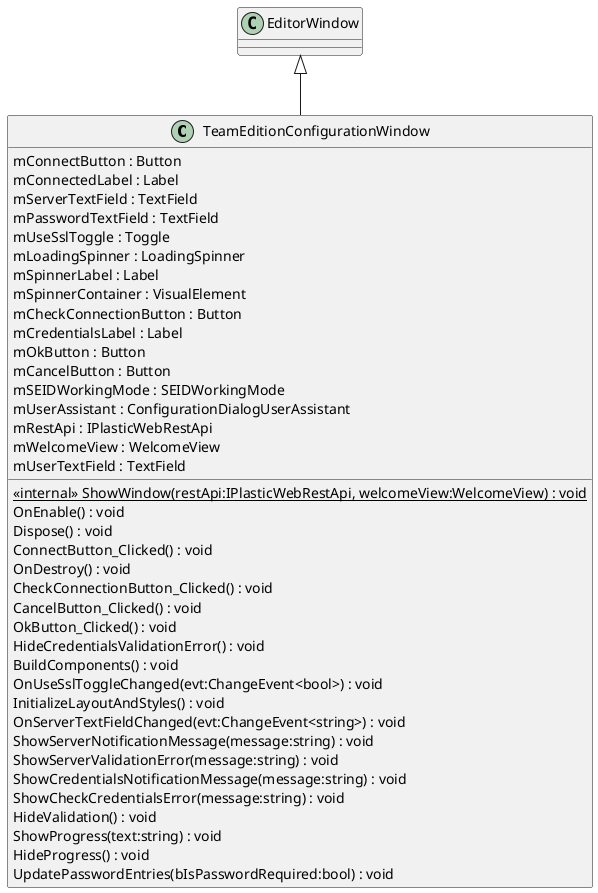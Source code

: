 @startuml
class TeamEditionConfigurationWindow {
    <<internal>> {static} ShowWindow(restApi:IPlasticWebRestApi, welcomeView:WelcomeView) : void
    OnEnable() : void
    Dispose() : void
    ConnectButton_Clicked() : void
    OnDestroy() : void
    CheckConnectionButton_Clicked() : void
    CancelButton_Clicked() : void
    OkButton_Clicked() : void
    HideCredentialsValidationError() : void
    BuildComponents() : void
    OnUseSslToggleChanged(evt:ChangeEvent<bool>) : void
    InitializeLayoutAndStyles() : void
    OnServerTextFieldChanged(evt:ChangeEvent<string>) : void
    ShowServerNotificationMessage(message:string) : void
    ShowServerValidationError(message:string) : void
    ShowCredentialsNotificationMessage(message:string) : void
    ShowCheckCredentialsError(message:string) : void
    HideValidation() : void
    ShowProgress(text:string) : void
    HideProgress() : void
    UpdatePasswordEntries(bIsPasswordRequired:bool) : void
    mConnectButton : Button
    mConnectedLabel : Label
    mServerTextField : TextField
    mPasswordTextField : TextField
    mUseSslToggle : Toggle
    mLoadingSpinner : LoadingSpinner
    mSpinnerLabel : Label
    mSpinnerContainer : VisualElement
    mCheckConnectionButton : Button
    mCredentialsLabel : Label
    mOkButton : Button
    mCancelButton : Button
    mSEIDWorkingMode : SEIDWorkingMode
    mUserAssistant : ConfigurationDialogUserAssistant
    mRestApi : IPlasticWebRestApi
    mWelcomeView : WelcomeView
    mUserTextField : TextField
}
EditorWindow <|-- TeamEditionConfigurationWindow
@enduml
